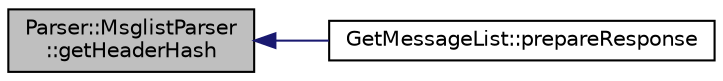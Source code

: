 digraph "Parser::MsglistParser::getHeaderHash"
{
  edge [fontname="Helvetica",fontsize="10",labelfontname="Helvetica",labelfontsize="10"];
  node [fontname="Helvetica",fontsize="10",shape=record];
  rankdir="LR";
  Node7 [label="Parser::MsglistParser\l::getHeaderHash",height=0.2,width=0.4,color="black", fillcolor="grey75", style="filled", fontcolor="black"];
  Node7 -> Node8 [dir="back",color="midnightblue",fontsize="10",style="solid",fontname="Helvetica"];
  Node8 [label="GetMessageList::prepareResponse",height=0.2,width=0.4,color="black", fillcolor="white", style="filled",URL="$class_get_message_list.html#ad40f1aae0e4ae15ba97cd52dc01258b8",tooltip="Get data from msglist file. "];
}
